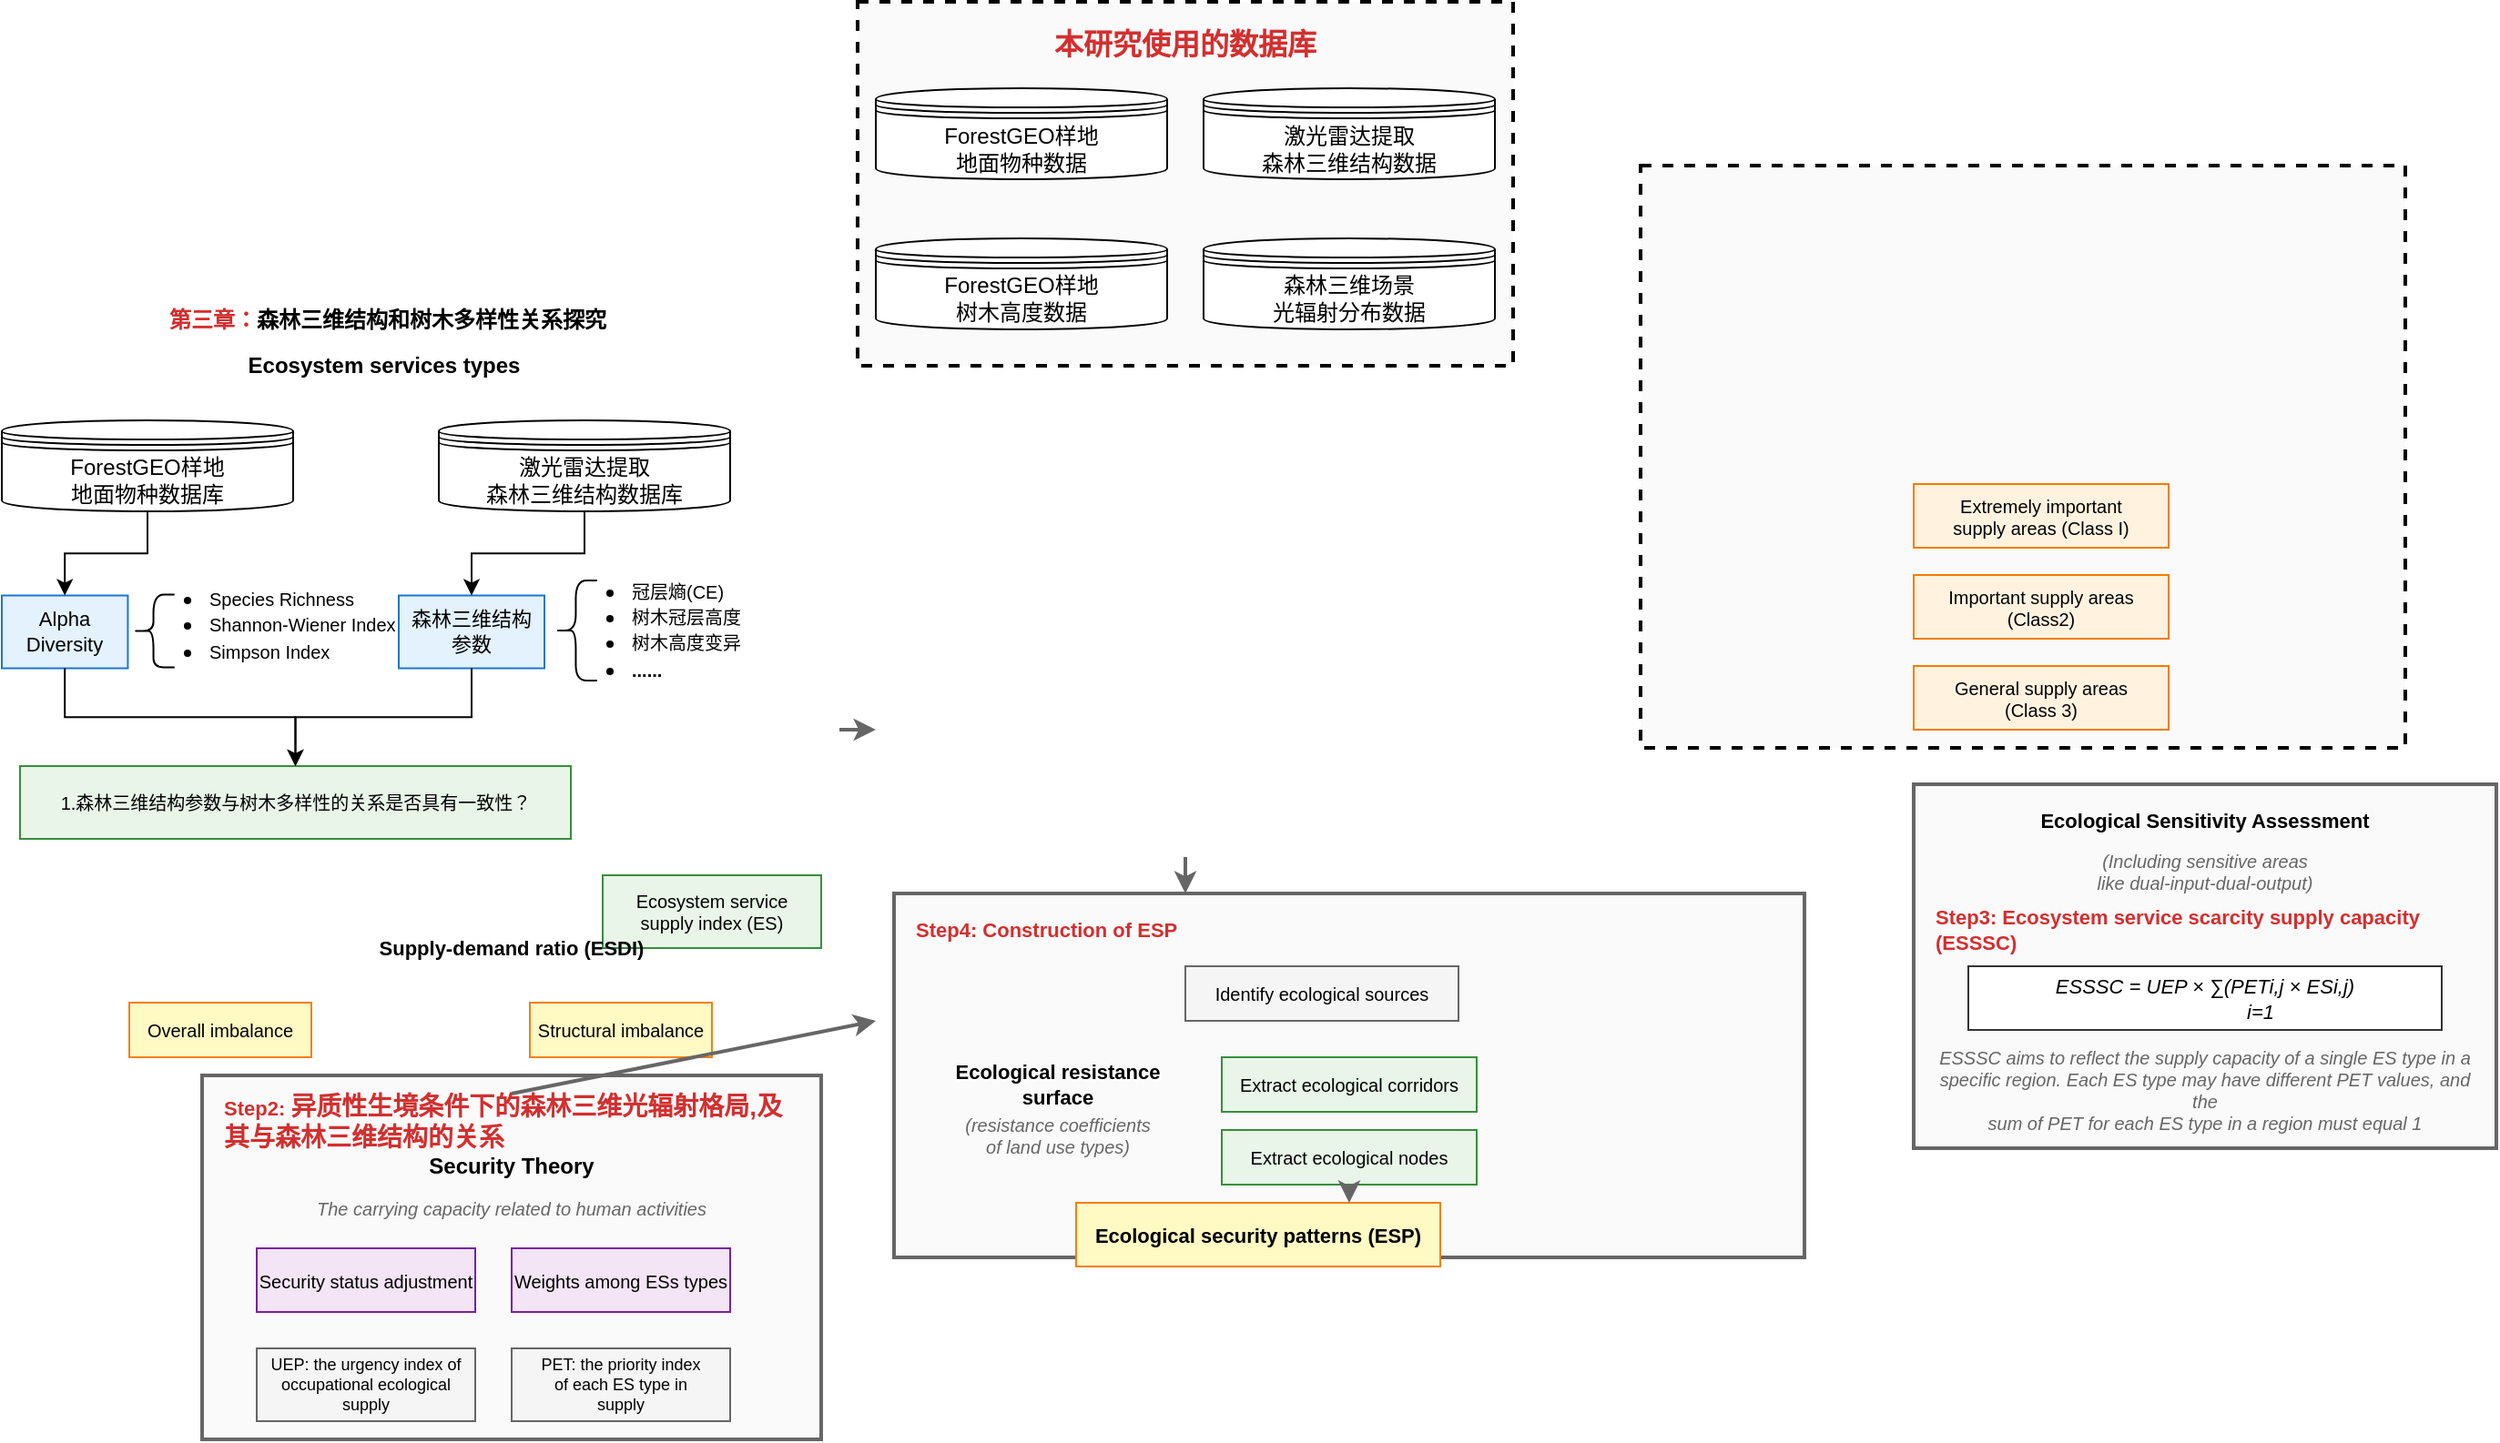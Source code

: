 <mxfile version="27.1.6">
  <diagram name="技术路线图" id="mQfqwQIYqqr6NxR5Nnwi">
    <mxGraphModel dx="1311" dy="682" grid="1" gridSize="10" guides="1" tooltips="1" connect="1" arrows="1" fold="1" page="1" pageScale="1" pageWidth="827" pageHeight="1169" math="0" shadow="0">
      <root>
        <mxCell id="0" />
        <mxCell id="1" parent="0" />
        <mxCell id="_0T6k4tGbEaEnZlmFoHE-35" value="" style="rounded=0;whiteSpace=wrap;html=1;strokeColor=default;strokeWidth=2;strokeDashArray=5 5;fillColor=#FAFAFA;dashed=1;" parent="1" vertex="1">
          <mxGeometry x="940" y="310" width="420" height="320" as="geometry" />
        </mxCell>
        <mxCell id="_0T6k4tGbEaEnZlmFoHE-36" value="&lt;font face=&quot;Times New Roman&quot;&gt;第三章：&lt;font style=&quot;color: rgb(0, 0, 0);&quot;&gt;森林三维结构和树木多样性关系探究&lt;/font&gt;&lt;/font&gt;" style="text;html=1;strokeColor=none;fillColor=none;align=left;verticalAlign=middle;whiteSpace=wrap;rounded=0;fontStyle=1;fontSize=12;fontColor=#D32F2F;" parent="1" vertex="1">
          <mxGeometry x="130" y="375" width="280" height="40" as="geometry" />
        </mxCell>
        <mxCell id="_0T6k4tGbEaEnZlmFoHE-37" value="Ecosystem services types" style="text;html=1;strokeColor=none;fillColor=none;align=center;verticalAlign=middle;whiteSpace=wrap;rounded=0;fontStyle=1;fontSize=12;" parent="1" vertex="1">
          <mxGeometry x="90" y="410" width="320" height="20" as="geometry" />
        </mxCell>
        <mxCell id="_0T6k4tGbEaEnZlmFoHE-42" value="Ecosystem service&lt;br&gt;supply index (ES)" style="rounded=0;whiteSpace=wrap;html=1;fillColor=#E8F5E8;strokeColor=#388E3C;fontSize=10;" parent="1" vertex="1">
          <mxGeometry x="370" y="700" width="120" height="40" as="geometry" />
        </mxCell>
        <mxCell id="_0T6k4tGbEaEnZlmFoHE-43" value="1.森林三维结构参数与树木多样性的关系是否具有一致性？" style="rounded=0;whiteSpace=wrap;html=1;fillColor=#E8F5E8;strokeColor=#388E3C;fontSize=10;" parent="1" vertex="1">
          <mxGeometry x="50" y="640" width="302.5" height="40" as="geometry" />
        </mxCell>
        <mxCell id="_0T6k4tGbEaEnZlmFoHE-44" value="Supply-demand ratio (ESDI)" style="text;html=1;strokeColor=none;fillColor=none;align=center;verticalAlign=middle;whiteSpace=wrap;rounded=0;fontStyle=1;fontSize=11;" parent="1" vertex="1">
          <mxGeometry x="160" y="730" width="320" height="20" as="geometry" />
        </mxCell>
        <mxCell id="_0T6k4tGbEaEnZlmFoHE-45" value="Overall imbalance" style="rounded=0;whiteSpace=wrap;html=1;fillColor=#FFF9C4;strokeColor=#F57F17;fontSize=10;" parent="1" vertex="1">
          <mxGeometry x="110" y="770" width="100" height="30" as="geometry" />
        </mxCell>
        <mxCell id="_0T6k4tGbEaEnZlmFoHE-46" value="Structural imbalance" style="rounded=0;whiteSpace=wrap;html=1;fillColor=#FFF9C4;strokeColor=#F57F17;fontSize=10;" parent="1" vertex="1">
          <mxGeometry x="330" y="770" width="100" height="30" as="geometry" />
        </mxCell>
        <mxCell id="_0T6k4tGbEaEnZlmFoHE-47" value="" style="rounded=0;whiteSpace=wrap;html=1;strokeColor=#666666;strokeWidth=2;strokeDashArray=5 5;fillColor=#FAFAFA;" parent="1" vertex="1">
          <mxGeometry x="150" y="810" width="340" height="200" as="geometry" />
        </mxCell>
        <mxCell id="_0T6k4tGbEaEnZlmFoHE-48" value="Step2:&amp;nbsp;&lt;span style=&quot;font-size: 10.5pt; background-color: transparent; color: light-dark(rgb(211, 47, 47), rgb(255, 137, 137));&quot;&gt;异质性生境条件下的森林三维光辐射格局,及其与森林三维结构的关系&lt;/span&gt;" style="text;html=1;strokeColor=none;fillColor=none;align=left;verticalAlign=middle;whiteSpace=wrap;rounded=0;fontStyle=1;fontSize=11;fontColor=#D32F2F;" parent="1" vertex="1">
          <mxGeometry x="160" y="820" width="310" height="30" as="geometry" />
        </mxCell>
        <mxCell id="_0T6k4tGbEaEnZlmFoHE-49" value="Security Theory" style="text;html=1;strokeColor=none;fillColor=none;align=center;verticalAlign=middle;whiteSpace=wrap;rounded=0;fontStyle=1;fontSize=12;" parent="1" vertex="1">
          <mxGeometry x="160" y="850" width="320" height="20" as="geometry" />
        </mxCell>
        <mxCell id="_0T6k4tGbEaEnZlmFoHE-50" value="The carrying capacity related to human activities" style="text;html=1;strokeColor=none;fillColor=none;align=center;verticalAlign=middle;whiteSpace=wrap;rounded=0;fontSize=10;fontStyle=2;fontColor=#666666;" parent="1" vertex="1">
          <mxGeometry x="160" y="875" width="320" height="15" as="geometry" />
        </mxCell>
        <mxCell id="_0T6k4tGbEaEnZlmFoHE-51" value="Security status adjustment" style="rounded=0;whiteSpace=wrap;html=1;fillColor=#F3E5F5;strokeColor=#7B1FA2;fontSize=10;" parent="1" vertex="1">
          <mxGeometry x="180" y="905" width="120" height="35" as="geometry" />
        </mxCell>
        <mxCell id="_0T6k4tGbEaEnZlmFoHE-52" value="Weights among ESs types" style="rounded=0;whiteSpace=wrap;html=1;fillColor=#F3E5F5;strokeColor=#7B1FA2;fontSize=10;" parent="1" vertex="1">
          <mxGeometry x="320" y="905" width="120" height="35" as="geometry" />
        </mxCell>
        <mxCell id="_0T6k4tGbEaEnZlmFoHE-53" value="UEP: the urgency index of&lt;br&gt;occupational ecological&lt;br&gt;supply" style="rounded=0;whiteSpace=wrap;html=1;fillColor=#F5F5F5;strokeColor=#666666;fontSize=9;" parent="1" vertex="1">
          <mxGeometry x="180" y="960" width="120" height="40" as="geometry" />
        </mxCell>
        <mxCell id="_0T6k4tGbEaEnZlmFoHE-54" value="PET: the priority index&lt;br&gt;of each ES type in&lt;br&gt;supply" style="rounded=0;whiteSpace=wrap;html=1;fillColor=#F5F5F5;strokeColor=#666666;fontSize=9;" parent="1" vertex="1">
          <mxGeometry x="320" y="960" width="120" height="40" as="geometry" />
        </mxCell>
        <mxCell id="_0T6k4tGbEaEnZlmFoHE-61" value="Extremely important&lt;br&gt;supply areas (Class I)" style="rounded=0;whiteSpace=wrap;html=1;fillColor=#FFF3E0;strokeColor=#F57C00;fontSize=10;" parent="1" vertex="1">
          <mxGeometry x="1090" y="485" width="140" height="35" as="geometry" />
        </mxCell>
        <mxCell id="_0T6k4tGbEaEnZlmFoHE-62" value="Important supply areas&lt;br&gt;(Class2)" style="rounded=0;whiteSpace=wrap;html=1;fillColor=#FFF3E0;strokeColor=#F57C00;fontSize=10;" parent="1" vertex="1">
          <mxGeometry x="1090" y="535" width="140" height="35" as="geometry" />
        </mxCell>
        <mxCell id="_0T6k4tGbEaEnZlmFoHE-63" value="General supply areas&lt;br&gt;(Class 3)" style="rounded=0;whiteSpace=wrap;html=1;fillColor=#FFF3E0;strokeColor=#F57C00;fontSize=10;" parent="1" vertex="1">
          <mxGeometry x="1090" y="585" width="140" height="35" as="geometry" />
        </mxCell>
        <mxCell id="_0T6k4tGbEaEnZlmFoHE-64" value="" style="rounded=0;whiteSpace=wrap;html=1;strokeColor=#666666;strokeWidth=2;strokeDashArray=5 5;fillColor=#FAFAFA;" parent="1" vertex="1">
          <mxGeometry x="530" y="710" width="500" height="200" as="geometry" />
        </mxCell>
        <mxCell id="_0T6k4tGbEaEnZlmFoHE-65" value="Step4: Construction of ESP" style="text;html=1;strokeColor=none;fillColor=none;align=left;verticalAlign=middle;whiteSpace=wrap;rounded=0;fontStyle=1;fontSize=11;fontColor=#D32F2F;" parent="1" vertex="1">
          <mxGeometry x="540" y="720" width="200" height="20" as="geometry" />
        </mxCell>
        <mxCell id="_0T6k4tGbEaEnZlmFoHE-66" value="Identify ecological sources" style="rounded=0;whiteSpace=wrap;html=1;fillColor=#F5F5F5;strokeColor=#666666;fontSize=10;" parent="1" vertex="1">
          <mxGeometry x="690" y="750" width="150" height="30" as="geometry" />
        </mxCell>
        <mxCell id="_0T6k4tGbEaEnZlmFoHE-67" value="Ecological resistance&lt;br&gt;surface" style="text;html=1;strokeColor=none;fillColor=none;align=center;verticalAlign=middle;whiteSpace=wrap;rounded=0;fontStyle=1;fontSize=11;" parent="1" vertex="1">
          <mxGeometry x="560" y="800" width="120" height="30" as="geometry" />
        </mxCell>
        <mxCell id="_0T6k4tGbEaEnZlmFoHE-68" value="(resistance coefficients&lt;br&gt;of land use types)" style="text;html=1;strokeColor=none;fillColor=none;align=center;verticalAlign=middle;whiteSpace=wrap;rounded=0;fontSize=10;fontStyle=2;fontColor=#666666;" parent="1" vertex="1">
          <mxGeometry x="560" y="830" width="120" height="25" as="geometry" />
        </mxCell>
        <mxCell id="_0T6k4tGbEaEnZlmFoHE-69" value="Extract ecological corridors" style="rounded=0;whiteSpace=wrap;html=1;fillColor=#E8F5E8;strokeColor=#388E3C;fontSize=10;" parent="1" vertex="1">
          <mxGeometry x="710" y="800" width="140" height="30" as="geometry" />
        </mxCell>
        <mxCell id="_0T6k4tGbEaEnZlmFoHE-70" value="Extract ecological nodes" style="rounded=0;whiteSpace=wrap;html=1;fillColor=#E8F5E8;strokeColor=#388E3C;fontSize=10;" parent="1" vertex="1">
          <mxGeometry x="710" y="840" width="140" height="30" as="geometry" />
        </mxCell>
        <mxCell id="_0T6k4tGbEaEnZlmFoHE-71" value="Ecological security patterns (ESP)" style="rounded=0;whiteSpace=wrap;html=1;fillColor=#FFF9C4;strokeColor=#F57F17;fontSize=11;fontStyle=1;" parent="1" vertex="1">
          <mxGeometry x="630" y="880" width="200" height="35" as="geometry" />
        </mxCell>
        <mxCell id="_0T6k4tGbEaEnZlmFoHE-72" value="" style="endArrow=classic;html=1;rounded=0;strokeWidth=2;strokeColor=#666666;" parent="1" edge="1">
          <mxGeometry width="50" height="50" relative="1" as="geometry">
            <mxPoint x="500" y="620" as="sourcePoint" />
            <mxPoint x="520" y="620" as="targetPoint" />
          </mxGeometry>
        </mxCell>
        <mxCell id="_0T6k4tGbEaEnZlmFoHE-73" value="" style="endArrow=classic;html=1;rounded=0;strokeWidth=2;strokeColor=#666666;" parent="1" edge="1">
          <mxGeometry width="50" height="50" relative="1" as="geometry">
            <mxPoint x="690" y="690" as="sourcePoint" />
            <mxPoint x="690" y="710" as="targetPoint" />
          </mxGeometry>
        </mxCell>
        <mxCell id="_0T6k4tGbEaEnZlmFoHE-74" value="" style="endArrow=classic;html=1;rounded=0;strokeWidth=2;strokeColor=#666666;" parent="1" edge="1">
          <mxGeometry width="50" height="50" relative="1" as="geometry">
            <mxPoint x="320" y="820" as="sourcePoint" />
            <mxPoint x="520" y="780" as="targetPoint" />
          </mxGeometry>
        </mxCell>
        <mxCell id="_0T6k4tGbEaEnZlmFoHE-75" value="" style="endArrow=classic;html=1;rounded=0;strokeWidth=2;strokeColor=#666666;" parent="1" edge="1">
          <mxGeometry width="50" height="50" relative="1" as="geometry">
            <mxPoint x="780" y="870" as="sourcePoint" />
            <mxPoint x="780" y="880" as="targetPoint" />
          </mxGeometry>
        </mxCell>
        <mxCell id="ZNrnWP-VKCsw-JMFQ_0V-5" value="" style="group" parent="1" vertex="1" connectable="0">
          <mxGeometry x="1090" y="650" width="320" height="200" as="geometry" />
        </mxCell>
        <mxCell id="_0T6k4tGbEaEnZlmFoHE-55" value="" style="rounded=0;whiteSpace=wrap;html=1;strokeColor=#666666;strokeWidth=2;strokeDashArray=5 5;fillColor=#FAFAFA;" parent="ZNrnWP-VKCsw-JMFQ_0V-5" vertex="1">
          <mxGeometry width="320" height="200" as="geometry" />
        </mxCell>
        <mxCell id="_0T6k4tGbEaEnZlmFoHE-56" value="Ecological Sensitivity Assessment" style="text;html=1;strokeColor=none;fillColor=none;align=center;verticalAlign=middle;whiteSpace=wrap;rounded=0;fontStyle=1;fontSize=11;" parent="ZNrnWP-VKCsw-JMFQ_0V-5" vertex="1">
          <mxGeometry x="10" y="10" width="300" height="20" as="geometry" />
        </mxCell>
        <mxCell id="_0T6k4tGbEaEnZlmFoHE-57" value="(Including sensitive areas&lt;br&gt;like dual-input-dual-output)" style="text;html=1;strokeColor=none;fillColor=none;align=center;verticalAlign=middle;whiteSpace=wrap;rounded=0;fontSize=10;fontStyle=2;fontColor=#666666;" parent="ZNrnWP-VKCsw-JMFQ_0V-5" vertex="1">
          <mxGeometry x="10" y="35" width="300" height="25" as="geometry" />
        </mxCell>
        <mxCell id="_0T6k4tGbEaEnZlmFoHE-58" value="Step3: Ecosystem service scarcity supply capacity (ESSSC)" style="text;html=1;strokeColor=none;fillColor=none;align=left;verticalAlign=middle;whiteSpace=wrap;rounded=0;fontStyle=1;fontSize=11;fontColor=#D32F2F;" parent="ZNrnWP-VKCsw-JMFQ_0V-5" vertex="1">
          <mxGeometry x="10" y="70" width="300" height="20" as="geometry" />
        </mxCell>
        <mxCell id="_0T6k4tGbEaEnZlmFoHE-59" value="ESSSC = UEP × ∑(PETi,j × ESi,j)&lt;br&gt;                    i=1" style="rounded=0;whiteSpace=wrap;html=1;fillColor=#FFFFFF;strokeColor=#333333;fontSize=11;fontStyle=2;" parent="ZNrnWP-VKCsw-JMFQ_0V-5" vertex="1">
          <mxGeometry x="30" y="100" width="260" height="35" as="geometry" />
        </mxCell>
        <mxCell id="_0T6k4tGbEaEnZlmFoHE-60" value="ESSSC aims to reflect the supply capacity of a single ES type in a&lt;br&gt;specific region. Each ES type may have different PET values, and the&lt;br&gt;sum of PET for each ES type in a region must equal 1" style="text;html=1;strokeColor=none;fillColor=none;align=center;verticalAlign=middle;whiteSpace=wrap;rounded=0;fontSize=10;fontStyle=2;fontColor=#666666;" parent="ZNrnWP-VKCsw-JMFQ_0V-5" vertex="1">
          <mxGeometry x="10" y="145" width="300" height="45" as="geometry" />
        </mxCell>
        <mxCell id="xP7PlJAVUtk49BZv3N8O-50" value="" style="group" vertex="1" connectable="0" parent="1">
          <mxGeometry x="258" y="523" width="230.5" height="75.5" as="geometry" />
        </mxCell>
        <mxCell id="_0T6k4tGbEaEnZlmFoHE-39" value="&lt;font style=&quot;font-size: 11px;&quot;&gt;森林三维结构&lt;br&gt;参数&lt;/font&gt;" style="rounded=0;whiteSpace=wrap;html=1;fillColor=#E3F2FD;strokeColor=#1976D2;fontSize=10;" parent="xP7PlJAVUtk49BZv3N8O-50" vertex="1">
          <mxGeometry y="23.25" width="80" height="40" as="geometry" />
        </mxCell>
        <mxCell id="xP7PlJAVUtk49BZv3N8O-46" value="" style="group" vertex="1" connectable="0" parent="xP7PlJAVUtk49BZv3N8O-50">
          <mxGeometry x="85.5" width="150" height="75.5" as="geometry" />
        </mxCell>
        <mxCell id="xP7PlJAVUtk49BZv3N8O-49" value="" style="group" vertex="1" connectable="0" parent="xP7PlJAVUtk49BZv3N8O-46">
          <mxGeometry y="-1.25" width="150" height="75.5" as="geometry" />
        </mxCell>
        <mxCell id="xP7PlJAVUtk49BZv3N8O-47" value="&lt;ul&gt;&lt;li&gt;&lt;span style=&quot;font-size: 10px; background-color: transparent; color: light-dark(rgb(0, 0, 0), rgb(255, 255, 255));&quot;&gt;冠层熵(CE)&lt;/span&gt;&lt;/li&gt;&lt;li&gt;&lt;span style=&quot;font-size: 10px; background-color: transparent; color: light-dark(rgb(0, 0, 0), rgb(255, 255, 255));&quot;&gt;树木冠层高度&lt;/span&gt;&lt;/li&gt;&lt;li&gt;&lt;span style=&quot;font-size: 10px; background-color: transparent; color: light-dark(rgb(0, 0, 0), rgb(255, 255, 255));&quot;&gt;树木高度变异&lt;/span&gt;&lt;/li&gt;&lt;li&gt;&lt;b style=&quot;font-size: 10px; background-color: transparent; color: light-dark(rgb(0, 0, 0), rgb(255, 255, 255));&quot;&gt;......&lt;/b&gt;&lt;/li&gt;&lt;/ul&gt;" style="text;strokeColor=none;fillColor=none;html=1;whiteSpace=wrap;verticalAlign=middle;overflow=hidden;" vertex="1" parent="xP7PlJAVUtk49BZv3N8O-49">
          <mxGeometry width="150" height="75.5" as="geometry" />
        </mxCell>
        <mxCell id="xP7PlJAVUtk49BZv3N8O-48" value="" style="shape=curlyBracket;whiteSpace=wrap;html=1;rounded=1;labelPosition=left;verticalLabelPosition=middle;align=right;verticalAlign=middle;" vertex="1" parent="xP7PlJAVUtk49BZv3N8O-49">
          <mxGeometry y="16.25" width="23.44" height="55" as="geometry" />
        </mxCell>
        <mxCell id="xP7PlJAVUtk49BZv3N8O-54" value="" style="group" vertex="1" connectable="0" parent="1">
          <mxGeometry x="40" y="525.75" width="220" height="75.5" as="geometry" />
        </mxCell>
        <mxCell id="_0T6k4tGbEaEnZlmFoHE-38" value="&lt;font style=&quot;font-size: 11px;&quot;&gt;Alpha Diversity&lt;/font&gt;" style="rounded=0;whiteSpace=wrap;html=1;fillColor=#E3F2FD;strokeColor=#1976D2;fontSize=10;" parent="xP7PlJAVUtk49BZv3N8O-54" vertex="1">
          <mxGeometry y="20.5" width="69.213" height="40" as="geometry" />
        </mxCell>
        <mxCell id="xP7PlJAVUtk49BZv3N8O-41" value="" style="group" vertex="1" connectable="0" parent="xP7PlJAVUtk49BZv3N8O-54">
          <mxGeometry x="71.685" width="148.315" height="75.5" as="geometry" />
        </mxCell>
        <mxCell id="xP7PlJAVUtk49BZv3N8O-26" value="&lt;ul&gt;&lt;li&gt;&lt;span style=&quot;font-size: 10px; text-align: center;&quot;&gt;Species Richness&lt;/span&gt;&lt;/li&gt;&lt;li&gt;&lt;span style=&quot;font-size: 10px; text-align: center;&quot;&gt;Shannon-Wiener Index&lt;/span&gt;&lt;/li&gt;&lt;li&gt;&lt;span style=&quot;font-size: 10px; text-align: center;&quot;&gt;Simpson&amp;nbsp;&lt;/span&gt;&lt;span style=&quot;font-size: 10px; text-align: center;&quot;&gt;Index&lt;/span&gt;&lt;/li&gt;&lt;/ul&gt;" style="text;strokeColor=none;fillColor=none;html=1;whiteSpace=wrap;verticalAlign=middle;overflow=hidden;" vertex="1" parent="xP7PlJAVUtk49BZv3N8O-41">
          <mxGeometry y="-1.25" width="148.315" height="75.5" as="geometry" />
        </mxCell>
        <mxCell id="xP7PlJAVUtk49BZv3N8O-40" value="" style="shape=curlyBracket;whiteSpace=wrap;html=1;rounded=1;labelPosition=left;verticalLabelPosition=middle;align=right;verticalAlign=middle;" vertex="1" parent="xP7PlJAVUtk49BZv3N8O-41">
          <mxGeometry y="20" width="23.177" height="40" as="geometry" />
        </mxCell>
        <mxCell id="xP7PlJAVUtk49BZv3N8O-44" style="edgeStyle=orthogonalEdgeStyle;rounded=0;orthogonalLoop=1;jettySize=auto;html=1;entryX=0.1;entryY=0.5;entryDx=0;entryDy=0;entryPerimeter=0;strokeColor=none;" edge="1" parent="xP7PlJAVUtk49BZv3N8O-54" source="_0T6k4tGbEaEnZlmFoHE-38" target="xP7PlJAVUtk49BZv3N8O-40">
          <mxGeometry relative="1" as="geometry" />
        </mxCell>
        <mxCell id="xP7PlJAVUtk49BZv3N8O-55" value="" style="group;fontSize=11;" vertex="1" connectable="0" parent="1">
          <mxGeometry x="510" y="220" width="360" height="200" as="geometry" />
        </mxCell>
        <mxCell id="ZNrnWP-VKCsw-JMFQ_0V-6" value="" style="rounded=0;whiteSpace=wrap;html=1;strokeColor=default;strokeWidth=2;strokeDashArray=5 5;fillColor=#FAFAFA;dashed=1;" parent="xP7PlJAVUtk49BZv3N8O-55" vertex="1">
          <mxGeometry width="360" height="200" as="geometry" />
        </mxCell>
        <mxCell id="ZNrnWP-VKCsw-JMFQ_0V-1" value="ForestGEO样地&lt;br&gt;地面物种数据" style="shape=datastore;whiteSpace=wrap;html=1;" parent="xP7PlJAVUtk49BZv3N8O-55" vertex="1">
          <mxGeometry x="10" y="47.5" width="160" height="50" as="geometry" />
        </mxCell>
        <mxCell id="ZNrnWP-VKCsw-JMFQ_0V-2" value="激光雷达提取&lt;br&gt;森林三维结构数据" style="shape=datastore;whiteSpace=wrap;html=1;" parent="xP7PlJAVUtk49BZv3N8O-55" vertex="1">
          <mxGeometry x="190" y="47.5" width="160" height="50" as="geometry" />
        </mxCell>
        <mxCell id="ZNrnWP-VKCsw-JMFQ_0V-3" value="森林三维场景&lt;br&gt;光辐射分布数据" style="shape=datastore;whiteSpace=wrap;html=1;" parent="xP7PlJAVUtk49BZv3N8O-55" vertex="1">
          <mxGeometry x="190" y="130" width="160" height="50" as="geometry" />
        </mxCell>
        <mxCell id="ZNrnWP-VKCsw-JMFQ_0V-7" value="ForestGEO样地&lt;br&gt;树木高度数据" style="shape=datastore;whiteSpace=wrap;html=1;" parent="xP7PlJAVUtk49BZv3N8O-55" vertex="1">
          <mxGeometry x="10" y="130" width="160" height="50" as="geometry" />
        </mxCell>
        <mxCell id="ZNrnWP-VKCsw-JMFQ_0V-8" value="&lt;font face=&quot;Times New Roman&quot;&gt;本研究使用的数据库&lt;/font&gt;" style="text;html=1;strokeColor=none;fillColor=none;align=center;verticalAlign=middle;whiteSpace=wrap;rounded=0;fontStyle=1;fontSize=16;fontColor=#D32F2F;" parent="xP7PlJAVUtk49BZv3N8O-55" vertex="1">
          <mxGeometry x="45" y="10" width="270" height="25" as="geometry" />
        </mxCell>
        <mxCell id="xP7PlJAVUtk49BZv3N8O-60" style="edgeStyle=orthogonalEdgeStyle;rounded=0;orthogonalLoop=1;jettySize=auto;html=1;entryX=0.5;entryY=0;entryDx=0;entryDy=0;" edge="1" parent="1" source="xP7PlJAVUtk49BZv3N8O-57" target="_0T6k4tGbEaEnZlmFoHE-38">
          <mxGeometry relative="1" as="geometry" />
        </mxCell>
        <mxCell id="xP7PlJAVUtk49BZv3N8O-57" value="ForestGEO样地&lt;br&gt;地面物种数据库" style="shape=datastore;whiteSpace=wrap;html=1;" vertex="1" parent="1">
          <mxGeometry x="40" y="450" width="160" height="50" as="geometry" />
        </mxCell>
        <mxCell id="xP7PlJAVUtk49BZv3N8O-59" style="edgeStyle=orthogonalEdgeStyle;rounded=0;orthogonalLoop=1;jettySize=auto;html=1;entryX=0.5;entryY=0;entryDx=0;entryDy=0;" edge="1" parent="1" source="xP7PlJAVUtk49BZv3N8O-58" target="_0T6k4tGbEaEnZlmFoHE-39">
          <mxGeometry relative="1" as="geometry" />
        </mxCell>
        <mxCell id="xP7PlJAVUtk49BZv3N8O-58" value="激光雷达提取&lt;br&gt;森林三维结构数据库" style="shape=datastore;whiteSpace=wrap;html=1;" vertex="1" parent="1">
          <mxGeometry x="280" y="450" width="160" height="50" as="geometry" />
        </mxCell>
        <mxCell id="xP7PlJAVUtk49BZv3N8O-68" value="" style="edgeStyle=orthogonalEdgeStyle;rounded=0;orthogonalLoop=1;jettySize=auto;html=1;" edge="1" parent="1" source="_0T6k4tGbEaEnZlmFoHE-39" target="_0T6k4tGbEaEnZlmFoHE-43">
          <mxGeometry relative="1" as="geometry" />
        </mxCell>
        <mxCell id="xP7PlJAVUtk49BZv3N8O-69" value="" style="edgeStyle=orthogonalEdgeStyle;rounded=0;orthogonalLoop=1;jettySize=auto;html=1;" edge="1" parent="1" source="_0T6k4tGbEaEnZlmFoHE-38" target="_0T6k4tGbEaEnZlmFoHE-43">
          <mxGeometry relative="1" as="geometry" />
        </mxCell>
      </root>
    </mxGraphModel>
  </diagram>
</mxfile>
